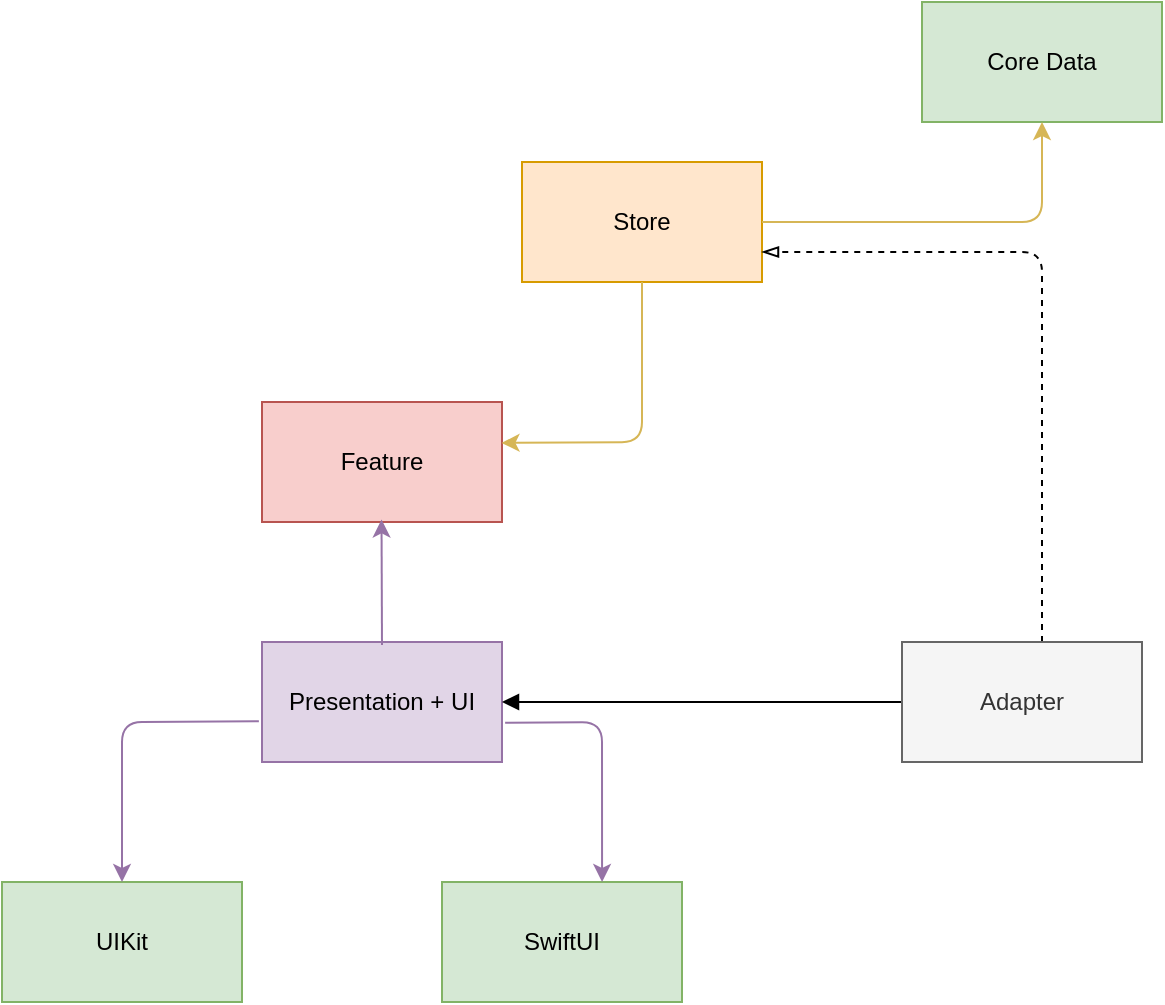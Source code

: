 <mxfile version="16.1.2" type="device"><diagram id="YoSxIZhaBqEacin8DFAZ" name="Page-1"><mxGraphModel dx="1106" dy="765" grid="1" gridSize="10" guides="1" tooltips="1" connect="1" arrows="1" fold="1" page="1" pageScale="1" pageWidth="850" pageHeight="1100" math="0" shadow="0"><root><mxCell id="0"/><mxCell id="1" parent="0"/><mxCell id="rfgOHM1fvU7FRbClk3tj-2" value="UIKit" style="rounded=0;whiteSpace=wrap;html=1;strokeColor=#82b366;fillColor=#d5e8d4;" parent="1" vertex="1"><mxGeometry x="220" y="560" width="120" height="60" as="geometry"/></mxCell><mxCell id="rfgOHM1fvU7FRbClk3tj-3" value="Presentation + UI" style="rounded=0;whiteSpace=wrap;html=1;strokeColor=#9673a6;fillColor=#e1d5e7;" parent="1" vertex="1"><mxGeometry x="350" y="440" width="120" height="60" as="geometry"/></mxCell><mxCell id="rfgOHM1fvU7FRbClk3tj-4" value="Feature" style="rounded=0;whiteSpace=wrap;html=1;strokeColor=#b85450;fillColor=#f8cecc;" parent="1" vertex="1"><mxGeometry x="350" y="320" width="120" height="60" as="geometry"/></mxCell><mxCell id="rfgOHM1fvU7FRbClk3tj-5" value="Store" style="rounded=0;whiteSpace=wrap;html=1;strokeColor=#d79b00;fillColor=#ffe6cc;" parent="1" vertex="1"><mxGeometry x="480" y="200" width="120" height="60" as="geometry"/></mxCell><mxCell id="rfgOHM1fvU7FRbClk3tj-6" value="" style="endArrow=classic;html=1;fillColor=#e1d5e7;strokeColor=#9673a6;entryX=0.498;entryY=0.979;entryDx=0;entryDy=0;exitX=0.5;exitY=0.024;exitDx=0;exitDy=0;exitPerimeter=0;entryPerimeter=0;" parent="1" source="rfgOHM1fvU7FRbClk3tj-3" target="rfgOHM1fvU7FRbClk3tj-4" edge="1"><mxGeometry width="50" height="50" relative="1" as="geometry"><mxPoint x="400" y="440" as="sourcePoint"/><mxPoint x="450" y="390" as="targetPoint"/></mxGeometry></mxCell><mxCell id="rfgOHM1fvU7FRbClk3tj-7" value="" style="endArrow=classic;html=1;fillColor=#e1d5e7;strokeColor=#9673a6;exitX=-0.013;exitY=0.66;exitDx=0;exitDy=0;entryX=0.5;entryY=0;entryDx=0;entryDy=0;exitPerimeter=0;" parent="1" source="rfgOHM1fvU7FRbClk3tj-3" target="rfgOHM1fvU7FRbClk3tj-2" edge="1"><mxGeometry width="50" height="50" relative="1" as="geometry"><mxPoint x="410.36" y="561.38" as="sourcePoint"/><mxPoint x="460" y="540" as="targetPoint"/><Array as="points"><mxPoint x="280" y="480"/></Array></mxGeometry></mxCell><mxCell id="rfgOHM1fvU7FRbClk3tj-8" value="" style="endArrow=classic;html=1;fillColor=#fff2cc;strokeColor=#d6b656;exitX=0.5;exitY=1;exitDx=0;exitDy=0;entryX=0.998;entryY=0.341;entryDx=0;entryDy=0;entryPerimeter=0;" parent="1" source="rfgOHM1fvU7FRbClk3tj-5" target="rfgOHM1fvU7FRbClk3tj-4" edge="1"><mxGeometry width="50" height="50" relative="1" as="geometry"><mxPoint x="600" y="470" as="sourcePoint"/><mxPoint x="650" y="420" as="targetPoint"/><Array as="points"><mxPoint x="540" y="340"/></Array></mxGeometry></mxCell><mxCell id="rfgOHM1fvU7FRbClk3tj-9" value="Core Data" style="rounded=0;whiteSpace=wrap;html=1;strokeColor=#82b366;fillColor=#d5e8d4;" parent="1" vertex="1"><mxGeometry x="680" y="120" width="120" height="60" as="geometry"/></mxCell><mxCell id="rfgOHM1fvU7FRbClk3tj-10" value="" style="endArrow=classic;html=1;fillColor=#fff2cc;strokeColor=#d6b656;entryX=0.5;entryY=1;entryDx=0;entryDy=0;" parent="1" target="rfgOHM1fvU7FRbClk3tj-9" edge="1"><mxGeometry width="50" height="50" relative="1" as="geometry"><mxPoint x="600" y="230" as="sourcePoint"/><mxPoint x="650" y="180" as="targetPoint"/><Array as="points"><mxPoint x="640" y="230"/><mxPoint x="740" y="230"/></Array></mxGeometry></mxCell><mxCell id="rfgOHM1fvU7FRbClk3tj-11" value="SwiftUI" style="rounded=0;whiteSpace=wrap;html=1;strokeColor=#82b366;fillColor=#d5e8d4;" parent="1" vertex="1"><mxGeometry x="440" y="560" width="120" height="60" as="geometry"/></mxCell><mxCell id="rfgOHM1fvU7FRbClk3tj-12" value="" style="endArrow=classic;html=1;fillColor=#e1d5e7;strokeColor=#9673a6;exitX=1.013;exitY=0.673;exitDx=0;exitDy=0;exitPerimeter=0;entryX=0.667;entryY=0;entryDx=0;entryDy=0;entryPerimeter=0;" parent="1" source="rfgOHM1fvU7FRbClk3tj-3" target="rfgOHM1fvU7FRbClk3tj-11" edge="1"><mxGeometry width="50" height="50" relative="1" as="geometry"><mxPoint x="574.22" y="460" as="sourcePoint"/><mxPoint x="505.78" y="540.4" as="targetPoint"/><Array as="points"><mxPoint x="520" y="480"/></Array></mxGeometry></mxCell><mxCell id="rfgOHM1fvU7FRbClk3tj-15" style="edgeStyle=orthogonalEdgeStyle;rounded=1;orthogonalLoop=1;jettySize=auto;html=1;entryX=1;entryY=0.75;entryDx=0;entryDy=0;endArrow=blockThin;endFill=0;dashed=1;" parent="1" source="rfgOHM1fvU7FRbClk3tj-14" target="rfgOHM1fvU7FRbClk3tj-5" edge="1"><mxGeometry relative="1" as="geometry"><Array as="points"><mxPoint x="740" y="245"/></Array></mxGeometry></mxCell><mxCell id="rfgOHM1fvU7FRbClk3tj-17" style="edgeStyle=orthogonalEdgeStyle;rounded=1;orthogonalLoop=1;jettySize=auto;html=1;endArrow=block;endFill=1;" parent="1" source="rfgOHM1fvU7FRbClk3tj-14" target="rfgOHM1fvU7FRbClk3tj-3" edge="1"><mxGeometry relative="1" as="geometry"/></mxCell><mxCell id="rfgOHM1fvU7FRbClk3tj-14" value="Adapter" style="rounded=0;whiteSpace=wrap;html=1;fillColor=#f5f5f5;fontColor=#333333;strokeColor=#666666;" parent="1" vertex="1"><mxGeometry x="670" y="440" width="120" height="60" as="geometry"/></mxCell></root></mxGraphModel></diagram></mxfile>